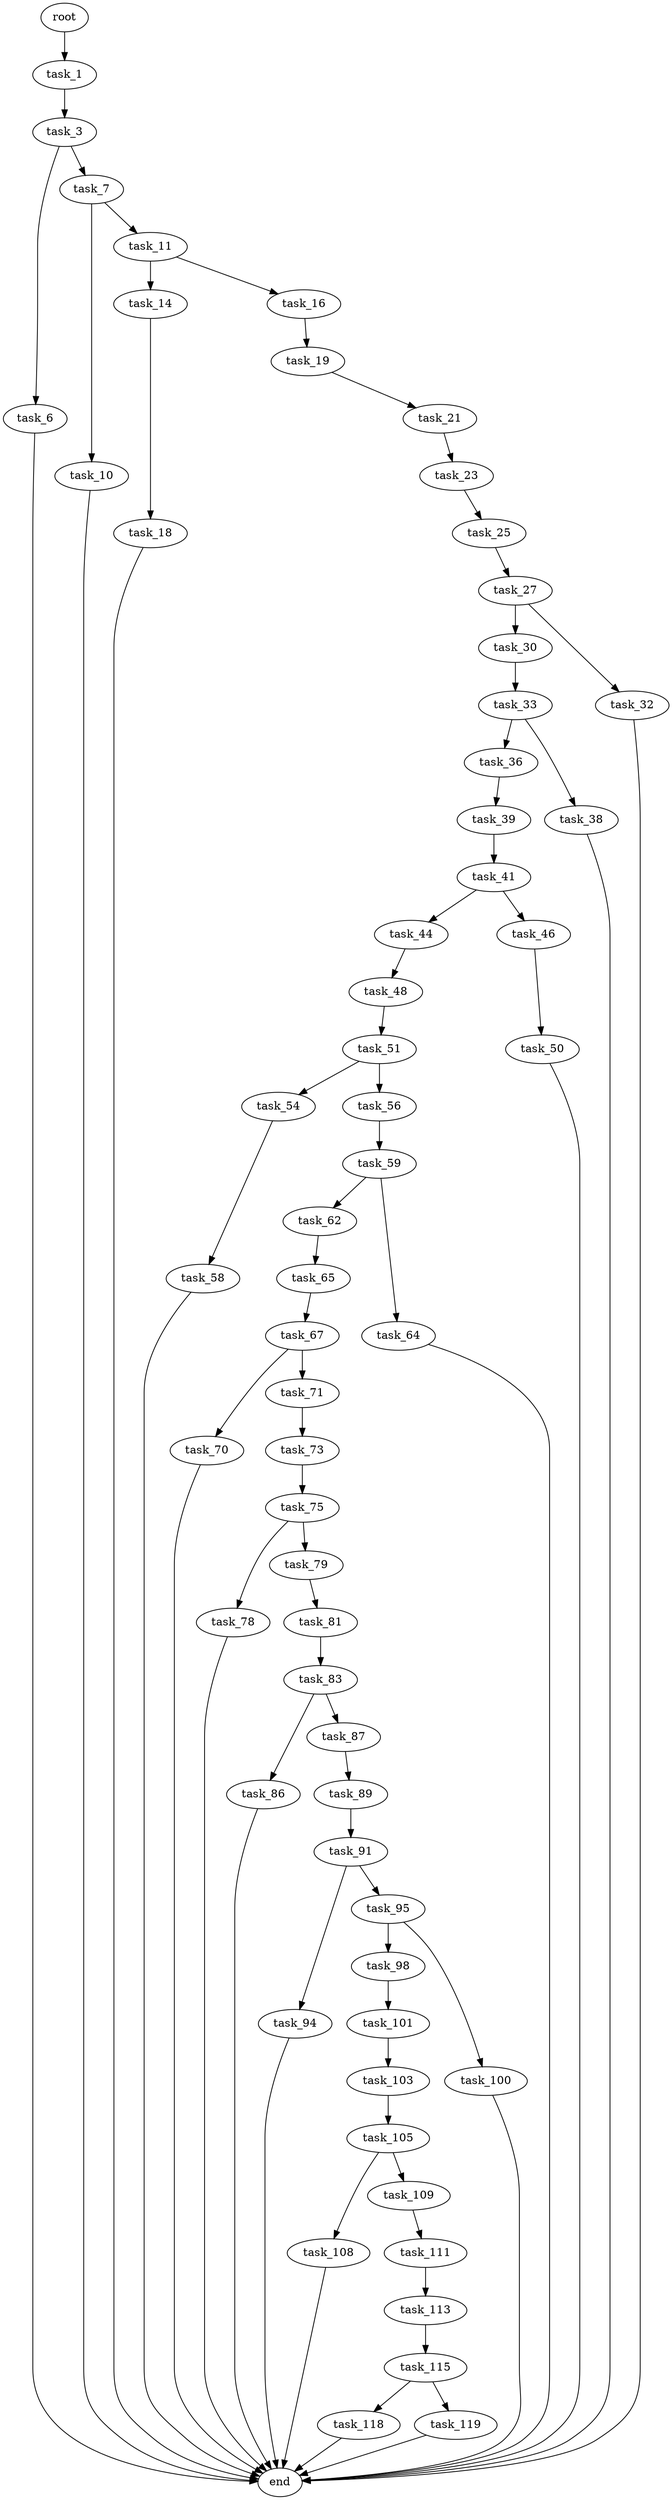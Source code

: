 digraph G {
  root [size="0.000000"];
  task_1 [size="212949529507.000000"];
  task_3 [size="782757789696.000000"];
  task_6 [size="68719476736.000000"];
  task_7 [size="8654054114.000000"];
  task_10 [size="6364602463.000000"];
  task_11 [size="28991029248.000000"];
  task_14 [size="549755813888.000000"];
  task_16 [size="368293445632.000000"];
  task_18 [size="5644213496.000000"];
  task_19 [size="7616310132.000000"];
  task_21 [size="231928233984.000000"];
  task_23 [size="782757789696.000000"];
  task_25 [size="134217728000.000000"];
  task_27 [size="61454623798.000000"];
  task_30 [size="231928233984.000000"];
  task_32 [size="68719476736.000000"];
  task_33 [size="8589934592.000000"];
  task_36 [size="14718315139.000000"];
  task_38 [size="1843799704.000000"];
  task_39 [size="13402260145.000000"];
  task_41 [size="14383851162.000000"];
  task_44 [size="14643016384.000000"];
  task_46 [size="549755813888.000000"];
  task_48 [size="621392961279.000000"];
  task_50 [size="46149629921.000000"];
  task_51 [size="24962290797.000000"];
  task_54 [size="68719476736.000000"];
  task_56 [size="46702847522.000000"];
  task_58 [size="30234146593.000000"];
  task_59 [size="28991029248.000000"];
  task_62 [size="16238123030.000000"];
  task_64 [size="549755813888.000000"];
  task_65 [size="8480227889.000000"];
  task_67 [size="782757789696.000000"];
  task_70 [size="28991029248.000000"];
  task_71 [size="4555279807.000000"];
  task_73 [size="368293445632.000000"];
  task_75 [size="41493429824.000000"];
  task_78 [size="16678711996.000000"];
  task_79 [size="30861518010.000000"];
  task_81 [size="5066108503.000000"];
  task_83 [size="11639793605.000000"];
  task_86 [size="8589934592.000000"];
  task_87 [size="222054251189.000000"];
  task_89 [size="231928233984.000000"];
  task_91 [size="231928233984.000000"];
  task_94 [size="352445352795.000000"];
  task_95 [size="28195328404.000000"];
  task_98 [size="532754790891.000000"];
  task_100 [size="400124978618.000000"];
  task_101 [size="1629298862.000000"];
  task_103 [size="37949684464.000000"];
  task_105 [size="231928233984.000000"];
  task_108 [size="425147099.000000"];
  task_109 [size="49471790952.000000"];
  task_111 [size="4799868646.000000"];
  task_113 [size="47560962394.000000"];
  task_115 [size="3613515587.000000"];
  task_118 [size="139262327030.000000"];
  task_119 [size="28991029248.000000"];
  end [size="0.000000"];

  root -> task_1 [size="1.000000"];
  task_1 -> task_3 [size="411041792.000000"];
  task_3 -> task_6 [size="679477248.000000"];
  task_3 -> task_7 [size="679477248.000000"];
  task_6 -> end [size="1.000000"];
  task_7 -> task_10 [size="536870912.000000"];
  task_7 -> task_11 [size="536870912.000000"];
  task_10 -> end [size="1.000000"];
  task_11 -> task_14 [size="75497472.000000"];
  task_11 -> task_16 [size="75497472.000000"];
  task_14 -> task_18 [size="536870912.000000"];
  task_16 -> task_19 [size="411041792.000000"];
  task_18 -> end [size="1.000000"];
  task_19 -> task_21 [size="209715200.000000"];
  task_21 -> task_23 [size="301989888.000000"];
  task_23 -> task_25 [size="679477248.000000"];
  task_25 -> task_27 [size="209715200.000000"];
  task_27 -> task_30 [size="75497472.000000"];
  task_27 -> task_32 [size="75497472.000000"];
  task_30 -> task_33 [size="301989888.000000"];
  task_32 -> end [size="1.000000"];
  task_33 -> task_36 [size="33554432.000000"];
  task_33 -> task_38 [size="33554432.000000"];
  task_36 -> task_39 [size="33554432.000000"];
  task_38 -> end [size="1.000000"];
  task_39 -> task_41 [size="411041792.000000"];
  task_41 -> task_44 [size="301989888.000000"];
  task_41 -> task_46 [size="301989888.000000"];
  task_44 -> task_48 [size="301989888.000000"];
  task_46 -> task_50 [size="536870912.000000"];
  task_48 -> task_51 [size="536870912.000000"];
  task_50 -> end [size="1.000000"];
  task_51 -> task_54 [size="536870912.000000"];
  task_51 -> task_56 [size="536870912.000000"];
  task_54 -> task_58 [size="134217728.000000"];
  task_56 -> task_59 [size="75497472.000000"];
  task_58 -> end [size="1.000000"];
  task_59 -> task_62 [size="75497472.000000"];
  task_59 -> task_64 [size="75497472.000000"];
  task_62 -> task_65 [size="536870912.000000"];
  task_64 -> end [size="1.000000"];
  task_65 -> task_67 [size="679477248.000000"];
  task_67 -> task_70 [size="679477248.000000"];
  task_67 -> task_71 [size="679477248.000000"];
  task_70 -> end [size="1.000000"];
  task_71 -> task_73 [size="301989888.000000"];
  task_73 -> task_75 [size="411041792.000000"];
  task_75 -> task_78 [size="679477248.000000"];
  task_75 -> task_79 [size="679477248.000000"];
  task_78 -> end [size="1.000000"];
  task_79 -> task_81 [size="536870912.000000"];
  task_81 -> task_83 [size="301989888.000000"];
  task_83 -> task_86 [size="679477248.000000"];
  task_83 -> task_87 [size="679477248.000000"];
  task_86 -> end [size="1.000000"];
  task_87 -> task_89 [size="838860800.000000"];
  task_89 -> task_91 [size="301989888.000000"];
  task_91 -> task_94 [size="301989888.000000"];
  task_91 -> task_95 [size="301989888.000000"];
  task_94 -> end [size="1.000000"];
  task_95 -> task_98 [size="838860800.000000"];
  task_95 -> task_100 [size="838860800.000000"];
  task_98 -> task_101 [size="411041792.000000"];
  task_100 -> end [size="1.000000"];
  task_101 -> task_103 [size="75497472.000000"];
  task_103 -> task_105 [size="134217728.000000"];
  task_105 -> task_108 [size="301989888.000000"];
  task_105 -> task_109 [size="301989888.000000"];
  task_108 -> end [size="1.000000"];
  task_109 -> task_111 [size="75497472.000000"];
  task_111 -> task_113 [size="75497472.000000"];
  task_113 -> task_115 [size="134217728.000000"];
  task_115 -> task_118 [size="75497472.000000"];
  task_115 -> task_119 [size="75497472.000000"];
  task_118 -> end [size="1.000000"];
  task_119 -> end [size="1.000000"];
}
